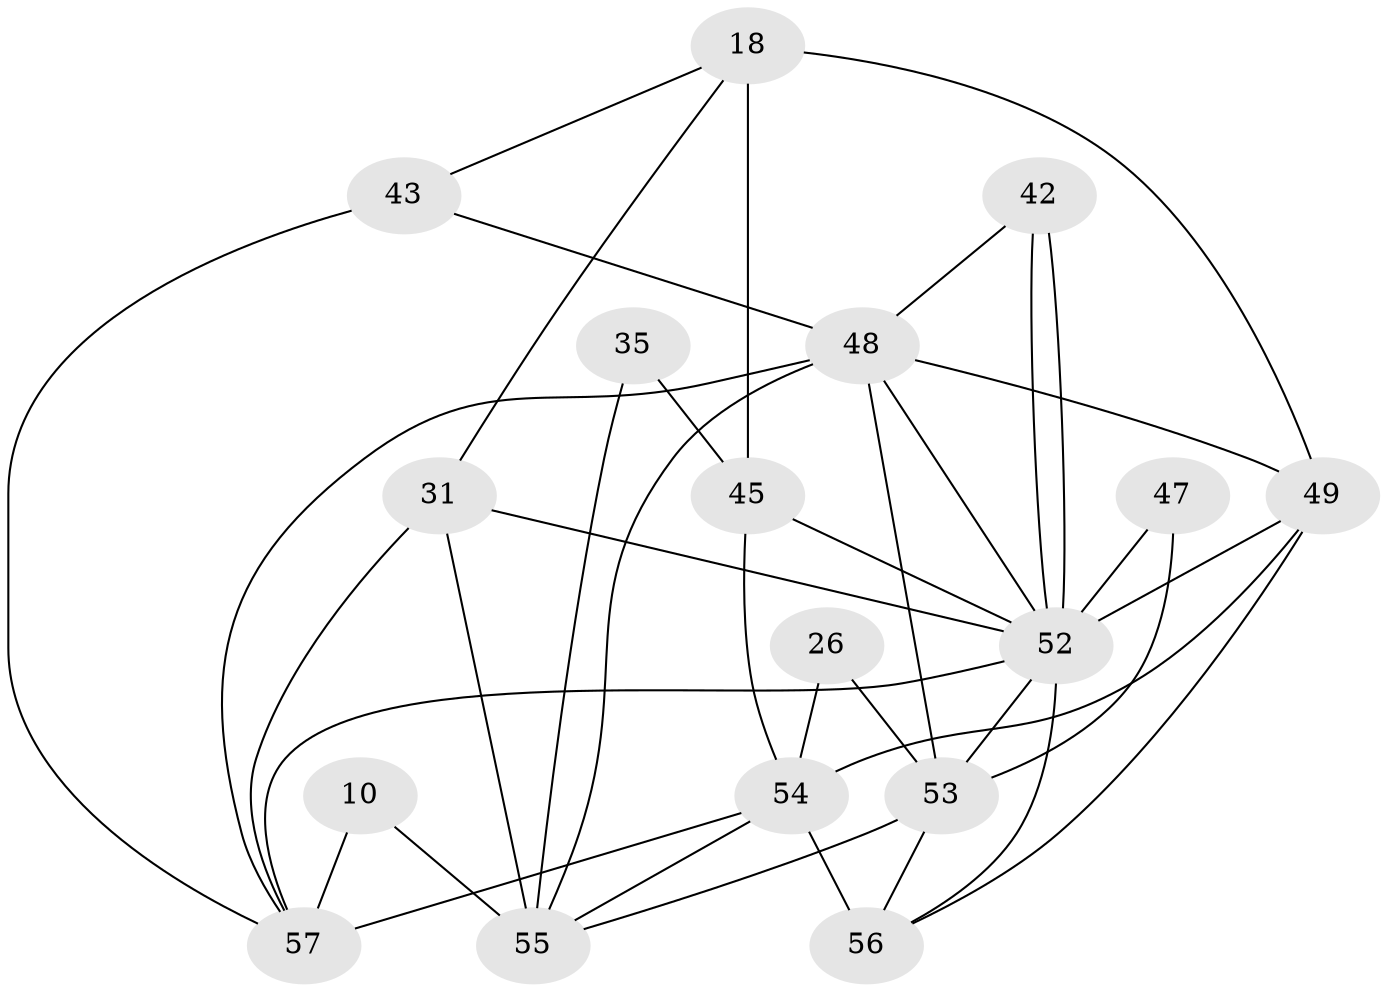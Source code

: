 // original degree distribution, {5: 0.22807017543859648, 3: 0.2807017543859649, 4: 0.24561403508771928, 6: 0.07017543859649122, 2: 0.12280701754385964, 7: 0.05263157894736842}
// Generated by graph-tools (version 1.1) at 2025/55/03/04/25 21:55:03]
// undirected, 17 vertices, 38 edges
graph export_dot {
graph [start="1"]
  node [color=gray90,style=filled];
  10;
  18 [super="+3"];
  26 [super="+16"];
  31 [super="+24"];
  35;
  42;
  43 [super="+19"];
  45;
  47;
  48 [super="+22+41+46"];
  49 [super="+1+40+36"];
  52 [super="+20+51+37"];
  53 [super="+12+14+29+50"];
  54 [super="+15+34"];
  55 [super="+25+44+11"];
  56 [super="+33"];
  57 [super="+30+38"];
  10 -- 57;
  10 -- 55 [weight=5];
  18 -- 45 [weight=2];
  18 -- 43;
  18 -- 31;
  18 -- 49;
  26 -- 54 [weight=3];
  26 -- 53 [weight=2];
  31 -- 55 [weight=2];
  31 -- 57;
  31 -- 52 [weight=4];
  35 -- 45;
  35 -- 55;
  42 -- 52;
  42 -- 52;
  42 -- 48;
  43 -- 57;
  43 -- 48 [weight=2];
  45 -- 54;
  45 -- 52;
  47 -- 53 [weight=2];
  47 -- 52 [weight=2];
  48 -- 55 [weight=3];
  48 -- 49 [weight=4];
  48 -- 53 [weight=2];
  48 -- 57;
  48 -- 52;
  49 -- 52 [weight=4];
  49 -- 54 [weight=3];
  49 -- 56;
  52 -- 53;
  52 -- 57;
  52 -- 56;
  53 -- 55;
  53 -- 56 [weight=2];
  54 -- 56 [weight=4];
  54 -- 55 [weight=2];
  54 -- 57 [weight=3];
}

